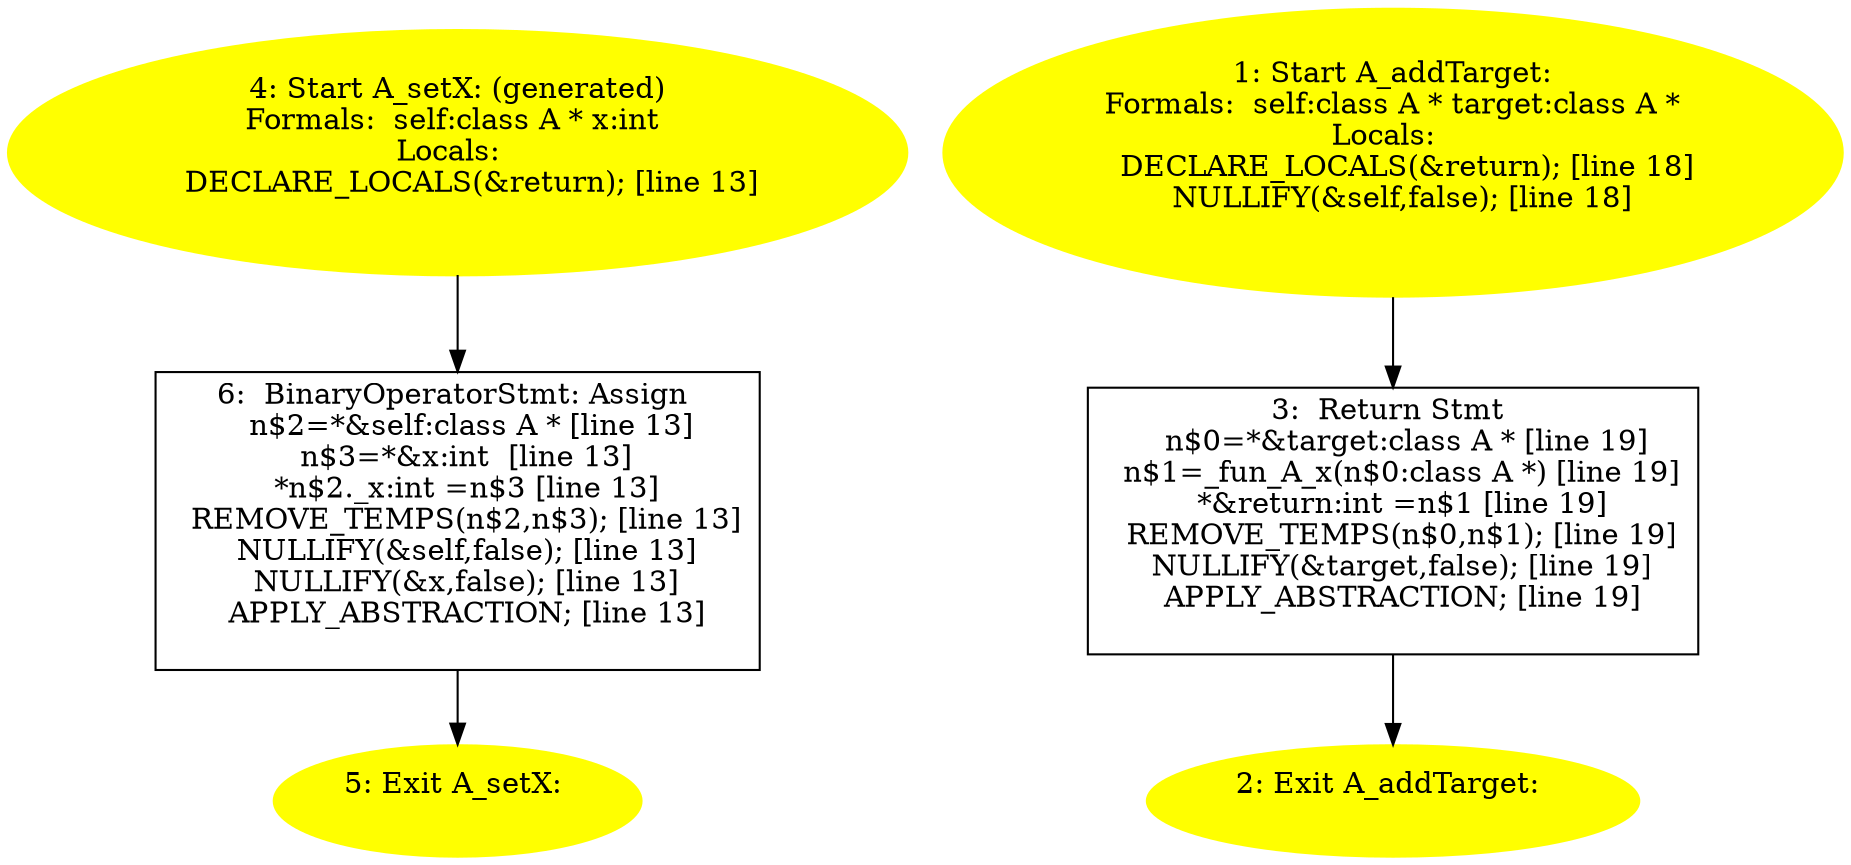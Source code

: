 digraph iCFG {
6 [label="6:  BinaryOperatorStmt: Assign \n   n$2=*&self:class A * [line 13]\n  n$3=*&x:int  [line 13]\n  *n$2._x:int =n$3 [line 13]\n  REMOVE_TEMPS(n$2,n$3); [line 13]\n  NULLIFY(&self,false); [line 13]\n  NULLIFY(&x,false); [line 13]\n  APPLY_ABSTRACTION; [line 13]\n " shape="box"]
	

	 6 -> 5 ;
5 [label="5: Exit A_setX: \n  " color=yellow style=filled]
	

4 [label="4: Start A_setX: (generated)\nFormals:  self:class A * x:int \nLocals:  \n   DECLARE_LOCALS(&return); [line 13]\n " color=yellow style=filled]
	

	 4 -> 6 ;
3 [label="3:  Return Stmt \n   n$0=*&target:class A * [line 19]\n  n$1=_fun_A_x(n$0:class A *) [line 19]\n  *&return:int =n$1 [line 19]\n  REMOVE_TEMPS(n$0,n$1); [line 19]\n  NULLIFY(&target,false); [line 19]\n  APPLY_ABSTRACTION; [line 19]\n " shape="box"]
	

	 3 -> 2 ;
2 [label="2: Exit A_addTarget: \n  " color=yellow style=filled]
	

1 [label="1: Start A_addTarget:\nFormals:  self:class A * target:class A *\nLocals:  \n   DECLARE_LOCALS(&return); [line 18]\n  NULLIFY(&self,false); [line 18]\n " color=yellow style=filled]
	

	 1 -> 3 ;
}
